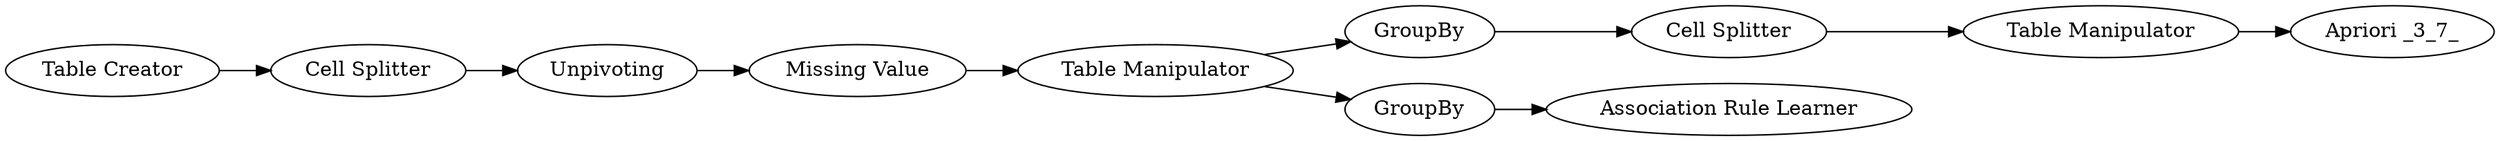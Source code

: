 digraph {
	1 [label="Apriori _3_7_"]
	2 [label="Table Creator"]
	6 [label="Cell Splitter"]
	7 [label=Unpivoting]
	8 [label=GroupBy]
	9 [label="Table Manipulator"]
	10 [label="Missing Value"]
	14 [label=GroupBy]
	15 [label="Association Rule Learner"]
	16 [label="Table Manipulator"]
	17 [label="Cell Splitter"]
	2 -> 6
	6 -> 7
	7 -> 10
	8 -> 17
	9 -> 8
	9 -> 14
	10 -> 9
	14 -> 15
	16 -> 1
	17 -> 16
	rankdir=LR
}
